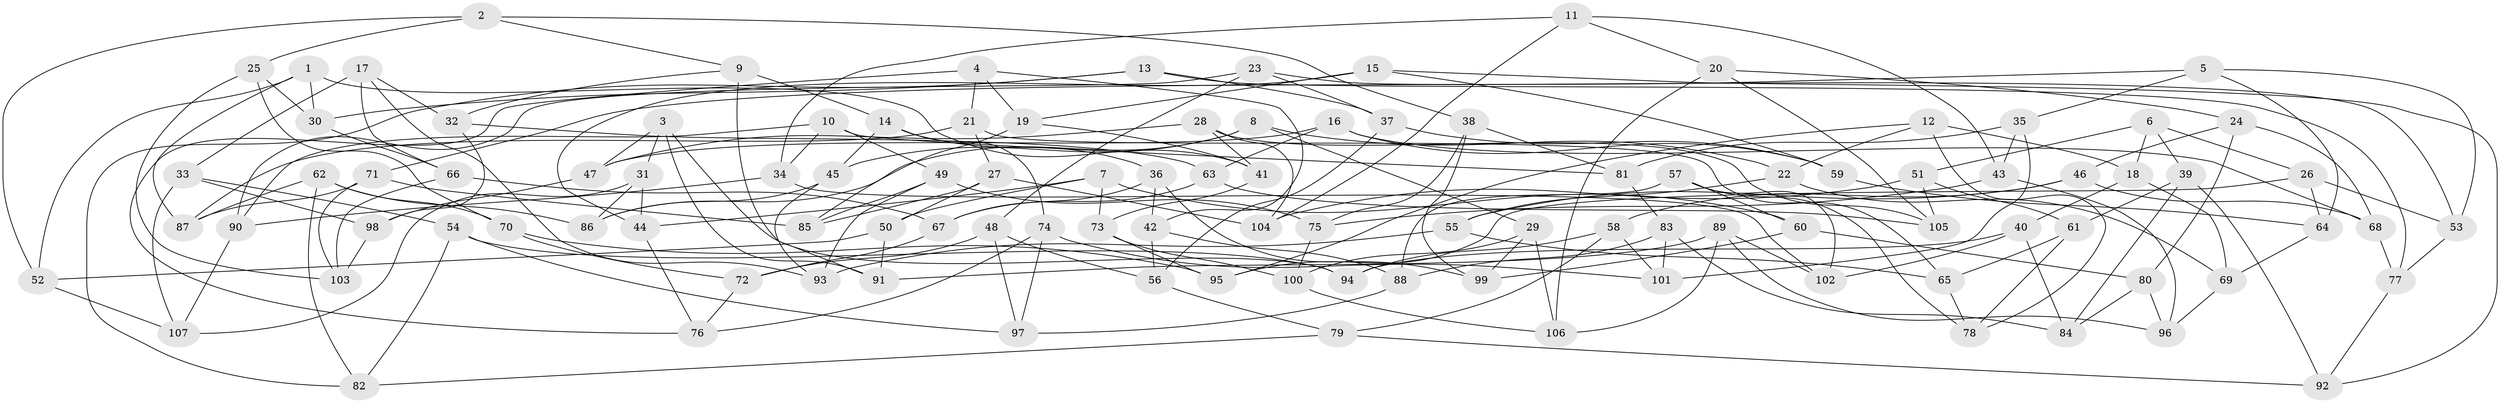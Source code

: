// coarse degree distribution, {8: 0.15625, 17: 0.03125, 13: 0.03125, 11: 0.03125, 9: 0.09375, 7: 0.09375, 12: 0.03125, 15: 0.03125, 5: 0.09375, 4: 0.1875, 6: 0.15625, 2: 0.03125, 3: 0.03125}
// Generated by graph-tools (version 1.1) at 2025/20/03/04/25 18:20:29]
// undirected, 107 vertices, 214 edges
graph export_dot {
graph [start="1"]
  node [color=gray90,style=filled];
  1;
  2;
  3;
  4;
  5;
  6;
  7;
  8;
  9;
  10;
  11;
  12;
  13;
  14;
  15;
  16;
  17;
  18;
  19;
  20;
  21;
  22;
  23;
  24;
  25;
  26;
  27;
  28;
  29;
  30;
  31;
  32;
  33;
  34;
  35;
  36;
  37;
  38;
  39;
  40;
  41;
  42;
  43;
  44;
  45;
  46;
  47;
  48;
  49;
  50;
  51;
  52;
  53;
  54;
  55;
  56;
  57;
  58;
  59;
  60;
  61;
  62;
  63;
  64;
  65;
  66;
  67;
  68;
  69;
  70;
  71;
  72;
  73;
  74;
  75;
  76;
  77;
  78;
  79;
  80;
  81;
  82;
  83;
  84;
  85;
  86;
  87;
  88;
  89;
  90;
  91;
  92;
  93;
  94;
  95;
  96;
  97;
  98;
  99;
  100;
  101;
  102;
  103;
  104;
  105;
  106;
  107;
  1 -- 30;
  1 -- 52;
  1 -- 87;
  1 -- 41;
  2 -- 38;
  2 -- 9;
  2 -- 52;
  2 -- 25;
  3 -- 31;
  3 -- 47;
  3 -- 91;
  3 -- 94;
  4 -- 19;
  4 -- 42;
  4 -- 21;
  4 -- 76;
  5 -- 71;
  5 -- 35;
  5 -- 53;
  5 -- 64;
  6 -- 26;
  6 -- 51;
  6 -- 18;
  6 -- 39;
  7 -- 50;
  7 -- 73;
  7 -- 44;
  7 -- 60;
  8 -- 45;
  8 -- 29;
  8 -- 86;
  8 -- 22;
  9 -- 14;
  9 -- 32;
  9 -- 91;
  10 -- 34;
  10 -- 90;
  10 -- 81;
  10 -- 49;
  11 -- 104;
  11 -- 34;
  11 -- 20;
  11 -- 43;
  12 -- 18;
  12 -- 95;
  12 -- 22;
  12 -- 78;
  13 -- 37;
  13 -- 30;
  13 -- 77;
  13 -- 82;
  14 -- 36;
  14 -- 45;
  14 -- 74;
  15 -- 92;
  15 -- 59;
  15 -- 44;
  15 -- 19;
  16 -- 47;
  16 -- 68;
  16 -- 63;
  16 -- 59;
  17 -- 93;
  17 -- 32;
  17 -- 66;
  17 -- 33;
  18 -- 69;
  18 -- 40;
  19 -- 41;
  19 -- 85;
  20 -- 105;
  20 -- 106;
  20 -- 24;
  21 -- 65;
  21 -- 27;
  21 -- 87;
  22 -- 69;
  22 -- 55;
  23 -- 90;
  23 -- 53;
  23 -- 48;
  23 -- 37;
  24 -- 80;
  24 -- 46;
  24 -- 68;
  25 -- 103;
  25 -- 30;
  25 -- 70;
  26 -- 64;
  26 -- 95;
  26 -- 53;
  27 -- 50;
  27 -- 104;
  27 -- 85;
  28 -- 47;
  28 -- 105;
  28 -- 104;
  28 -- 41;
  29 -- 100;
  29 -- 106;
  29 -- 99;
  30 -- 66;
  31 -- 44;
  31 -- 107;
  31 -- 86;
  32 -- 63;
  32 -- 98;
  33 -- 54;
  33 -- 107;
  33 -- 98;
  34 -- 90;
  34 -- 102;
  35 -- 101;
  35 -- 81;
  35 -- 43;
  36 -- 99;
  36 -- 67;
  36 -- 42;
  37 -- 59;
  37 -- 56;
  38 -- 81;
  38 -- 75;
  38 -- 99;
  39 -- 61;
  39 -- 84;
  39 -- 92;
  40 -- 84;
  40 -- 94;
  40 -- 102;
  41 -- 73;
  42 -- 56;
  42 -- 88;
  43 -- 96;
  43 -- 75;
  44 -- 76;
  45 -- 93;
  45 -- 86;
  46 -- 55;
  46 -- 68;
  46 -- 58;
  47 -- 98;
  48 -- 56;
  48 -- 97;
  48 -- 72;
  49 -- 75;
  49 -- 85;
  49 -- 93;
  50 -- 91;
  50 -- 52;
  51 -- 61;
  51 -- 105;
  51 -- 104;
  52 -- 107;
  53 -- 77;
  54 -- 82;
  54 -- 94;
  54 -- 97;
  55 -- 65;
  55 -- 93;
  56 -- 79;
  57 -- 60;
  57 -- 78;
  57 -- 88;
  57 -- 102;
  58 -- 101;
  58 -- 94;
  58 -- 79;
  59 -- 64;
  60 -- 80;
  60 -- 99;
  61 -- 65;
  61 -- 78;
  62 -- 70;
  62 -- 86;
  62 -- 82;
  62 -- 87;
  63 -- 67;
  63 -- 105;
  64 -- 69;
  65 -- 78;
  66 -- 103;
  66 -- 67;
  67 -- 72;
  68 -- 77;
  69 -- 96;
  70 -- 72;
  70 -- 95;
  71 -- 103;
  71 -- 87;
  71 -- 85;
  72 -- 76;
  73 -- 95;
  73 -- 100;
  74 -- 101;
  74 -- 76;
  74 -- 97;
  75 -- 100;
  77 -- 92;
  79 -- 92;
  79 -- 82;
  80 -- 96;
  80 -- 84;
  81 -- 83;
  83 -- 84;
  83 -- 88;
  83 -- 101;
  88 -- 97;
  89 -- 102;
  89 -- 91;
  89 -- 96;
  89 -- 106;
  90 -- 107;
  98 -- 103;
  100 -- 106;
}
